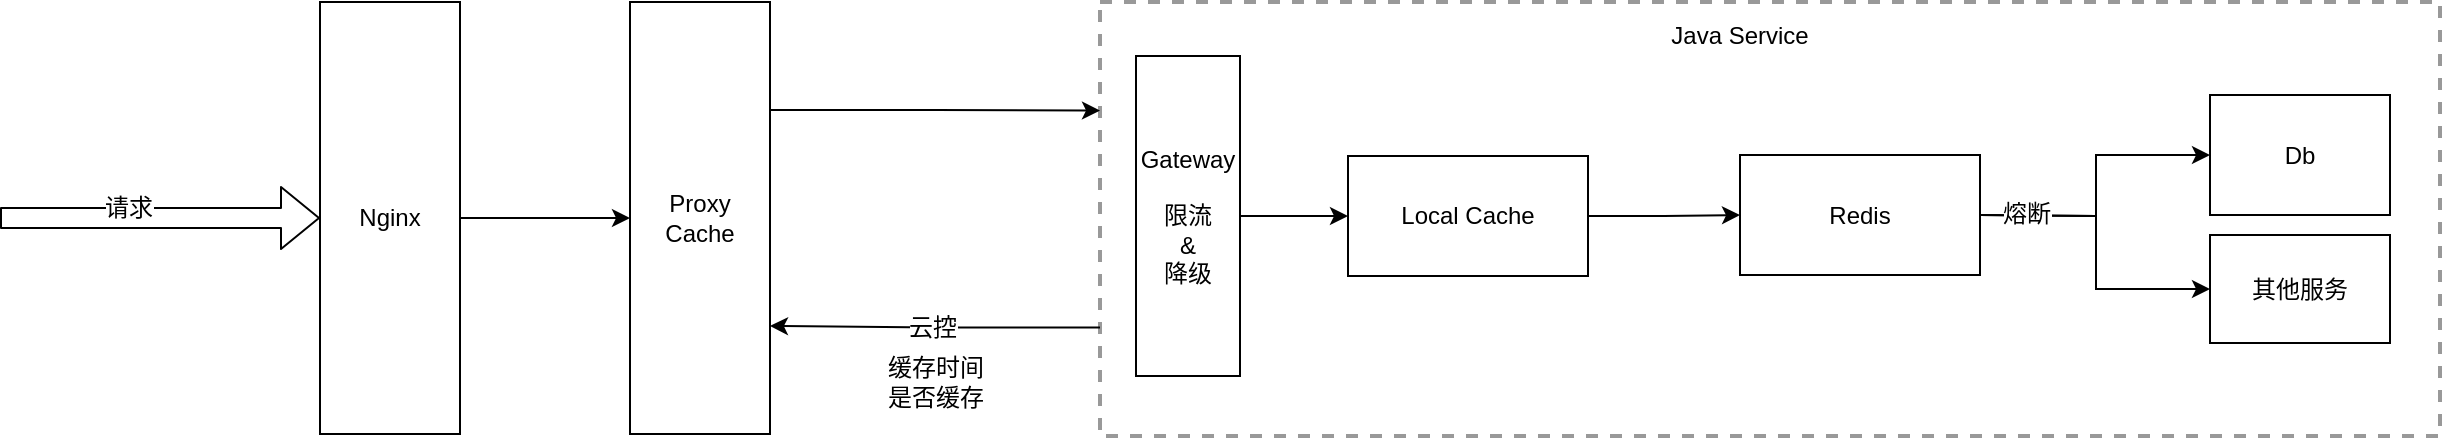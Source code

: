 <mxfile version="10.7.7" type="github"><diagram id="N1MCR6KQvIrteLaXTiV1" name="第 1 页"><mxGraphModel dx="805" dy="578" grid="1" gridSize="10" guides="1" tooltips="1" connect="1" arrows="1" fold="1" page="1" pageScale="1" pageWidth="826" pageHeight="1169" math="0" shadow="0"><root><mxCell id="0"/><mxCell id="1" parent="0"/><mxCell id="tP86DeHJcvcdN9l0xjqq-28" style="edgeStyle=orthogonalEdgeStyle;rounded=0;orthogonalLoop=1;jettySize=auto;html=1;exitX=0;exitY=0.75;exitDx=0;exitDy=0;entryX=1;entryY=0.75;entryDx=0;entryDy=0;" edge="1" parent="1" source="tP86DeHJcvcdN9l0xjqq-20" target="tP86DeHJcvcdN9l0xjqq-17"><mxGeometry relative="1" as="geometry"/></mxCell><mxCell id="tP86DeHJcvcdN9l0xjqq-29" value="云控" style="text;html=1;resizable=0;points=[];align=center;verticalAlign=middle;labelBackgroundColor=#ffffff;" vertex="1" connectable="0" parent="tP86DeHJcvcdN9l0xjqq-28"><mxGeometry x="0.023" y="1" relative="1" as="geometry"><mxPoint as="offset"/></mxGeometry></mxCell><mxCell id="tP86DeHJcvcdN9l0xjqq-20" value="" style="rounded=0;whiteSpace=wrap;html=1;dashed=1;opacity=40;strokeWidth=2;" vertex="1" parent="1"><mxGeometry x="560" y="384" width="670" height="217" as="geometry"/></mxCell><mxCell id="tP86DeHJcvcdN9l0xjqq-8" value="" style="edgeStyle=orthogonalEdgeStyle;rounded=0;orthogonalLoop=1;jettySize=auto;html=1;" edge="1" parent="1" source="tP86DeHJcvcdN9l0xjqq-6" target="tP86DeHJcvcdN9l0xjqq-7"><mxGeometry relative="1" as="geometry"/></mxCell><mxCell id="tP86DeHJcvcdN9l0xjqq-6" value="Local Cache" style="rounded=0;whiteSpace=wrap;html=1;" vertex="1" parent="1"><mxGeometry x="684" y="461" width="120" height="60" as="geometry"/></mxCell><mxCell id="tP86DeHJcvcdN9l0xjqq-10" value="" style="edgeStyle=orthogonalEdgeStyle;rounded=0;orthogonalLoop=1;jettySize=auto;html=1;" edge="1" parent="1" target="tP86DeHJcvcdN9l0xjqq-9"><mxGeometry relative="1" as="geometry"><mxPoint x="1000" y="490.5" as="sourcePoint"/></mxGeometry></mxCell><mxCell id="tP86DeHJcvcdN9l0xjqq-12" style="edgeStyle=orthogonalEdgeStyle;rounded=0;orthogonalLoop=1;jettySize=auto;html=1;entryX=0;entryY=0.5;entryDx=0;entryDy=0;" edge="1" parent="1" target="tP86DeHJcvcdN9l0xjqq-11"><mxGeometry relative="1" as="geometry"><mxPoint x="1000" y="490.5" as="sourcePoint"/></mxGeometry></mxCell><mxCell id="tP86DeHJcvcdN9l0xjqq-13" value="熔断&lt;br&gt;" style="text;html=1;resizable=0;points=[];align=center;verticalAlign=middle;labelBackgroundColor=#ffffff;" vertex="1" connectable="0" parent="tP86DeHJcvcdN9l0xjqq-12"><mxGeometry x="-0.701" y="1" relative="1" as="geometry"><mxPoint as="offset"/></mxGeometry></mxCell><mxCell id="tP86DeHJcvcdN9l0xjqq-7" value="Redis&lt;br&gt;" style="rounded=0;whiteSpace=wrap;html=1;" vertex="1" parent="1"><mxGeometry x="880" y="460.5" width="120" height="60" as="geometry"/></mxCell><mxCell id="tP86DeHJcvcdN9l0xjqq-9" value="Db&lt;br&gt;" style="rounded=0;whiteSpace=wrap;html=1;" vertex="1" parent="1"><mxGeometry x="1115" y="430.5" width="90" height="60" as="geometry"/></mxCell><mxCell id="tP86DeHJcvcdN9l0xjqq-11" value="其他服务" style="rounded=0;whiteSpace=wrap;html=1;" vertex="1" parent="1"><mxGeometry x="1115" y="500.5" width="90" height="54" as="geometry"/></mxCell><mxCell id="tP86DeHJcvcdN9l0xjqq-27" style="edgeStyle=orthogonalEdgeStyle;rounded=0;orthogonalLoop=1;jettySize=auto;html=1;exitX=1;exitY=0.25;exitDx=0;exitDy=0;entryX=0;entryY=0.25;entryDx=0;entryDy=0;" edge="1" parent="1" source="tP86DeHJcvcdN9l0xjqq-17" target="tP86DeHJcvcdN9l0xjqq-20"><mxGeometry relative="1" as="geometry"/></mxCell><mxCell id="tP86DeHJcvcdN9l0xjqq-17" value="Proxy Cache" style="rounded=0;whiteSpace=wrap;html=1;" vertex="1" parent="1"><mxGeometry x="325" y="384" width="70" height="216" as="geometry"/></mxCell><mxCell id="tP86DeHJcvcdN9l0xjqq-21" value="Java Service" style="text;html=1;strokeColor=none;fillColor=none;align=center;verticalAlign=middle;whiteSpace=wrap;rounded=0;dashed=1;opacity=40;" vertex="1" parent="1"><mxGeometry x="835" y="391" width="90" height="20" as="geometry"/></mxCell><mxCell id="tP86DeHJcvcdN9l0xjqq-31" value="缓存时间&lt;br&gt;是否缓存&lt;br&gt;" style="text;html=1;strokeColor=none;fillColor=none;align=center;verticalAlign=middle;whiteSpace=wrap;rounded=0;dashed=1;opacity=40;" vertex="1" parent="1"><mxGeometry x="437.5" y="561" width="80" height="26" as="geometry"/></mxCell><mxCell id="tP86DeHJcvcdN9l0xjqq-35" style="edgeStyle=orthogonalEdgeStyle;rounded=0;orthogonalLoop=1;jettySize=auto;html=1;exitX=1;exitY=0.5;exitDx=0;exitDy=0;entryX=0;entryY=0.5;entryDx=0;entryDy=0;" edge="1" parent="1" source="tP86DeHJcvcdN9l0xjqq-34" target="tP86DeHJcvcdN9l0xjqq-17"><mxGeometry relative="1" as="geometry"/></mxCell><mxCell id="tP86DeHJcvcdN9l0xjqq-34" value="Nginx" style="rounded=0;whiteSpace=wrap;html=1;" vertex="1" parent="1"><mxGeometry x="170" y="384" width="70" height="216" as="geometry"/></mxCell><mxCell id="tP86DeHJcvcdN9l0xjqq-39" style="edgeStyle=orthogonalEdgeStyle;rounded=0;orthogonalLoop=1;jettySize=auto;html=1;exitX=1;exitY=0.5;exitDx=0;exitDy=0;entryX=0;entryY=0.5;entryDx=0;entryDy=0;" edge="1" parent="1" source="tP86DeHJcvcdN9l0xjqq-38" target="tP86DeHJcvcdN9l0xjqq-6"><mxGeometry relative="1" as="geometry"/></mxCell><mxCell id="tP86DeHJcvcdN9l0xjqq-38" value="Gateway&lt;br&gt;&lt;br&gt;限流&lt;br&gt;&amp;amp;&lt;br&gt;降级&lt;br&gt;" style="rounded=0;whiteSpace=wrap;html=1;strokeWidth=1;" vertex="1" parent="1"><mxGeometry x="578" y="411" width="52" height="160" as="geometry"/></mxCell><mxCell id="tP86DeHJcvcdN9l0xjqq-41" value="" style="shape=flexArrow;endArrow=classic;html=1;entryX=0;entryY=0.5;entryDx=0;entryDy=0;" edge="1" parent="1" target="tP86DeHJcvcdN9l0xjqq-34"><mxGeometry width="50" height="50" relative="1" as="geometry"><mxPoint x="10" y="492" as="sourcePoint"/><mxPoint x="220" y="620" as="targetPoint"/></mxGeometry></mxCell><mxCell id="tP86DeHJcvcdN9l0xjqq-42" value="请求&lt;br&gt;" style="text;html=1;resizable=0;points=[];align=center;verticalAlign=middle;labelBackgroundColor=#ffffff;" vertex="1" connectable="0" parent="tP86DeHJcvcdN9l0xjqq-41"><mxGeometry x="-0.2" y="5" relative="1" as="geometry"><mxPoint as="offset"/></mxGeometry></mxCell></root></mxGraphModel></diagram></mxfile>